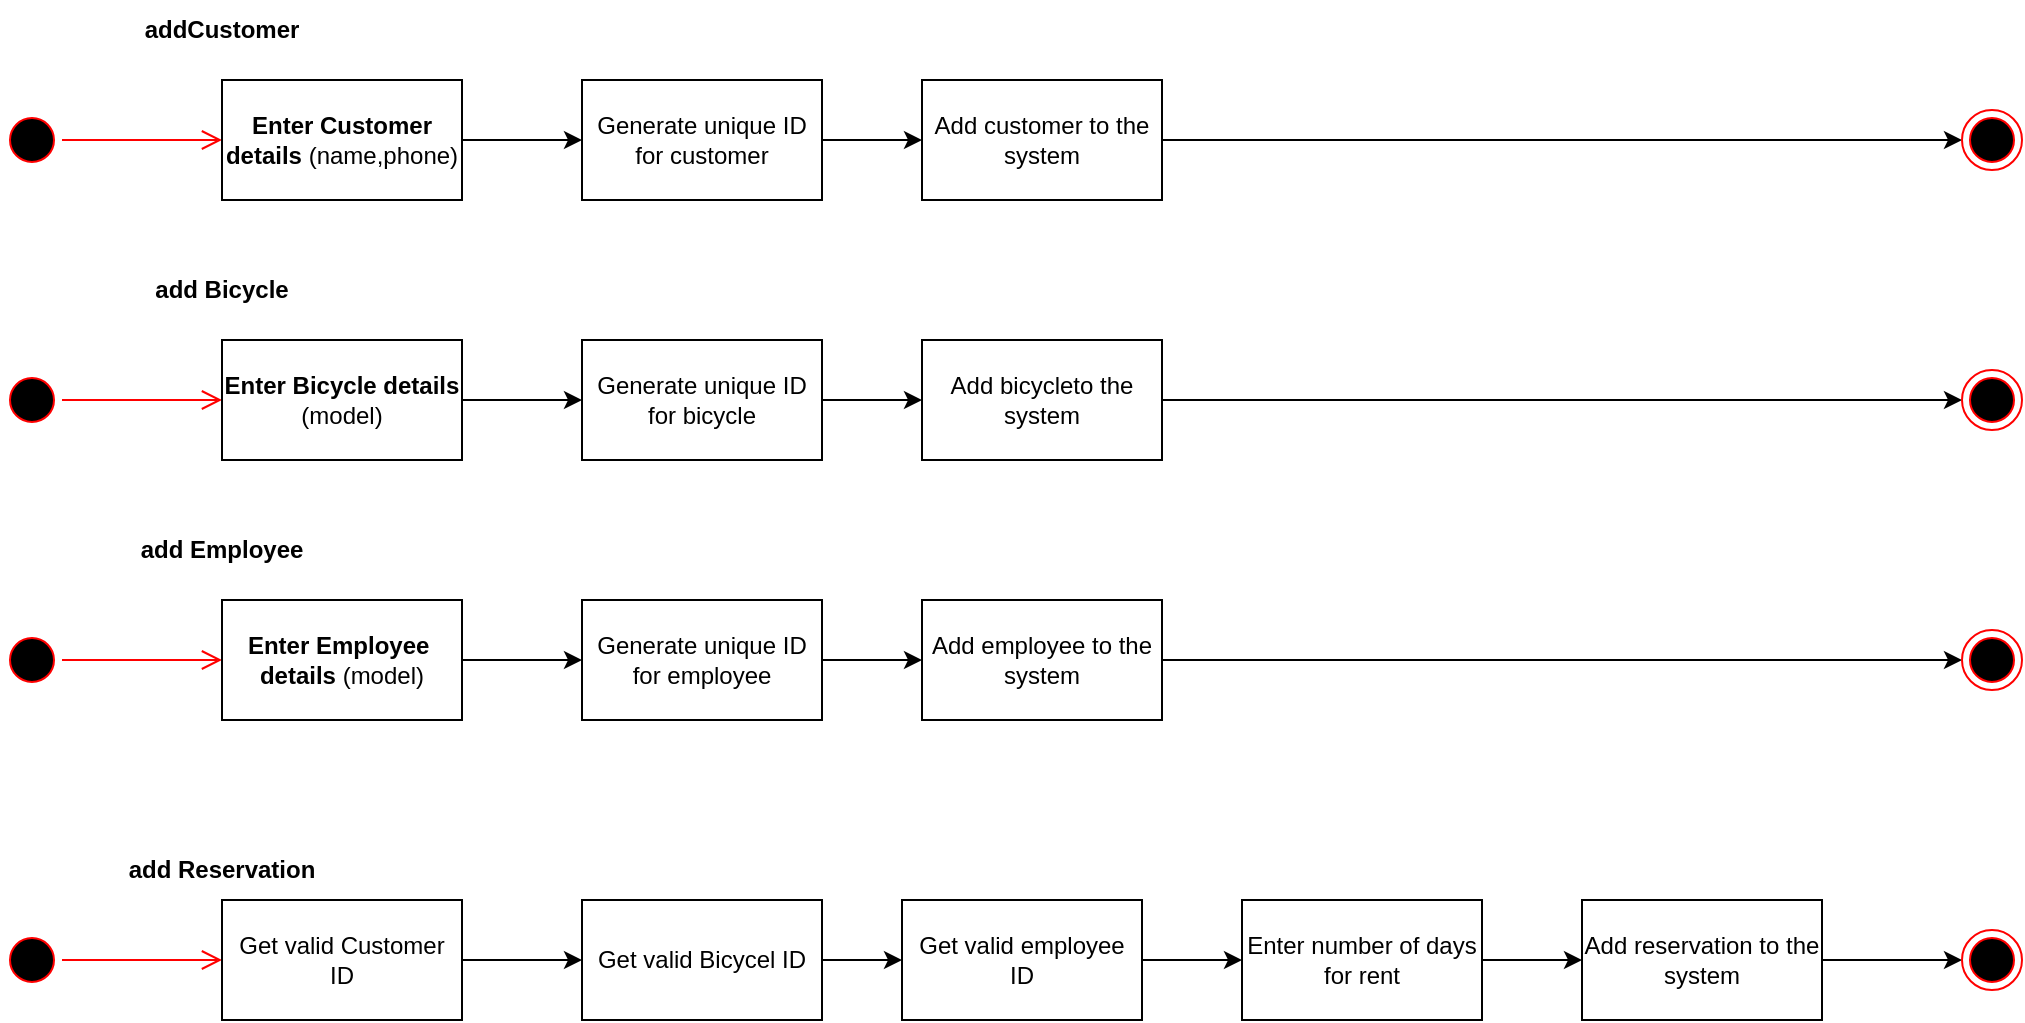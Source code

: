 <mxfile version="19.0.1" type="device"><diagram id="VBOvPreqB3v_wNV9pNlR" name="Seite-1"><mxGraphModel dx="1504" dy="754" grid="1" gridSize="10" guides="1" tooltips="1" connect="1" arrows="1" fold="1" page="1" pageScale="1" pageWidth="827" pageHeight="1169" math="0" shadow="0"><root><mxCell id="0"/><mxCell id="1" parent="0"/><mxCell id="qdNcTy37S5jbG6tYvnJb-1" value="&lt;b&gt;addCustomer&lt;/b&gt;" style="text;html=1;strokeColor=none;fillColor=none;align=center;verticalAlign=middle;whiteSpace=wrap;rounded=0;" vertex="1" parent="1"><mxGeometry x="60" y="70" width="140" height="30" as="geometry"/></mxCell><mxCell id="qdNcTy37S5jbG6tYvnJb-2" value="" style="ellipse;html=1;shape=startState;fillColor=#000000;strokeColor=#ff0000;" vertex="1" parent="1"><mxGeometry x="20" y="125" width="30" height="30" as="geometry"/></mxCell><mxCell id="qdNcTy37S5jbG6tYvnJb-3" value="" style="edgeStyle=orthogonalEdgeStyle;html=1;verticalAlign=bottom;endArrow=open;endSize=8;strokeColor=#ff0000;rounded=0;entryX=0;entryY=0.5;entryDx=0;entryDy=0;" edge="1" parent="1" source="qdNcTy37S5jbG6tYvnJb-2" target="qdNcTy37S5jbG6tYvnJb-5"><mxGeometry relative="1" as="geometry"><mxPoint x="35" y="190" as="targetPoint"/></mxGeometry></mxCell><mxCell id="qdNcTy37S5jbG6tYvnJb-4" style="edgeStyle=orthogonalEdgeStyle;rounded=0;orthogonalLoop=1;jettySize=auto;html=1;exitX=1;exitY=0.5;exitDx=0;exitDy=0;entryX=0;entryY=0.5;entryDx=0;entryDy=0;" edge="1" parent="1" source="qdNcTy37S5jbG6tYvnJb-5" target="qdNcTy37S5jbG6tYvnJb-7"><mxGeometry relative="1" as="geometry"/></mxCell><mxCell id="qdNcTy37S5jbG6tYvnJb-5" value="&lt;strong&gt;Enter Customer details&lt;/strong&gt; (name,phone)" style="rounded=0;whiteSpace=wrap;html=1;" vertex="1" parent="1"><mxGeometry x="130" y="110" width="120" height="60" as="geometry"/></mxCell><mxCell id="qdNcTy37S5jbG6tYvnJb-6" style="edgeStyle=orthogonalEdgeStyle;rounded=0;orthogonalLoop=1;jettySize=auto;html=1;exitX=1;exitY=0.5;exitDx=0;exitDy=0;entryX=0;entryY=0.5;entryDx=0;entryDy=0;" edge="1" parent="1" source="qdNcTy37S5jbG6tYvnJb-7" target="qdNcTy37S5jbG6tYvnJb-11"><mxGeometry relative="1" as="geometry"><mxPoint x="470" y="140" as="targetPoint"/></mxGeometry></mxCell><mxCell id="qdNcTy37S5jbG6tYvnJb-7" value="Generate unique ID for customer" style="rounded=0;whiteSpace=wrap;html=1;" vertex="1" parent="1"><mxGeometry x="310" y="110" width="120" height="60" as="geometry"/></mxCell><mxCell id="qdNcTy37S5jbG6tYvnJb-10" style="edgeStyle=orthogonalEdgeStyle;rounded=0;orthogonalLoop=1;jettySize=auto;html=1;exitX=1;exitY=0.5;exitDx=0;exitDy=0;entryX=0;entryY=0.5;entryDx=0;entryDy=0;" edge="1" parent="1" source="qdNcTy37S5jbG6tYvnJb-11" target="qdNcTy37S5jbG6tYvnJb-12"><mxGeometry relative="1" as="geometry"><mxPoint x="810" y="140" as="targetPoint"/></mxGeometry></mxCell><mxCell id="qdNcTy37S5jbG6tYvnJb-11" value="Add customer to the system" style="rounded=0;whiteSpace=wrap;html=1;" vertex="1" parent="1"><mxGeometry x="480" y="110" width="120" height="60" as="geometry"/></mxCell><mxCell id="qdNcTy37S5jbG6tYvnJb-12" value="" style="ellipse;html=1;shape=endState;fillColor=#000000;strokeColor=#ff0000;" vertex="1" parent="1"><mxGeometry x="1000" y="125" width="30" height="30" as="geometry"/></mxCell><mxCell id="qdNcTy37S5jbG6tYvnJb-13" value="&lt;b&gt;add Bicycle&lt;/b&gt;" style="text;html=1;strokeColor=none;fillColor=none;align=center;verticalAlign=middle;whiteSpace=wrap;rounded=0;" vertex="1" parent="1"><mxGeometry x="60" y="200" width="140" height="30" as="geometry"/></mxCell><mxCell id="qdNcTy37S5jbG6tYvnJb-14" value="" style="ellipse;html=1;shape=startState;fillColor=#000000;strokeColor=#ff0000;" vertex="1" parent="1"><mxGeometry x="20" y="255" width="30" height="30" as="geometry"/></mxCell><mxCell id="qdNcTy37S5jbG6tYvnJb-15" value="" style="edgeStyle=orthogonalEdgeStyle;html=1;verticalAlign=bottom;endArrow=open;endSize=8;strokeColor=#ff0000;rounded=0;entryX=0;entryY=0.5;entryDx=0;entryDy=0;" edge="1" parent="1" source="qdNcTy37S5jbG6tYvnJb-14" target="qdNcTy37S5jbG6tYvnJb-17"><mxGeometry relative="1" as="geometry"><mxPoint x="35" y="320" as="targetPoint"/></mxGeometry></mxCell><mxCell id="qdNcTy37S5jbG6tYvnJb-16" style="edgeStyle=orthogonalEdgeStyle;rounded=0;orthogonalLoop=1;jettySize=auto;html=1;exitX=1;exitY=0.5;exitDx=0;exitDy=0;entryX=0;entryY=0.5;entryDx=0;entryDy=0;" edge="1" parent="1" source="qdNcTy37S5jbG6tYvnJb-17" target="qdNcTy37S5jbG6tYvnJb-19"><mxGeometry relative="1" as="geometry"/></mxCell><mxCell id="qdNcTy37S5jbG6tYvnJb-17" value="&lt;strong&gt;Enter Bicycle details&lt;/strong&gt; (model)" style="rounded=0;whiteSpace=wrap;html=1;" vertex="1" parent="1"><mxGeometry x="130" y="240" width="120" height="60" as="geometry"/></mxCell><mxCell id="qdNcTy37S5jbG6tYvnJb-18" style="edgeStyle=orthogonalEdgeStyle;rounded=0;orthogonalLoop=1;jettySize=auto;html=1;exitX=1;exitY=0.5;exitDx=0;exitDy=0;entryX=0;entryY=0.5;entryDx=0;entryDy=0;" edge="1" parent="1" source="qdNcTy37S5jbG6tYvnJb-19" target="qdNcTy37S5jbG6tYvnJb-21"><mxGeometry relative="1" as="geometry"><mxPoint x="470" y="270" as="targetPoint"/></mxGeometry></mxCell><mxCell id="qdNcTy37S5jbG6tYvnJb-19" value="Generate unique ID for bicycle" style="rounded=0;whiteSpace=wrap;html=1;" vertex="1" parent="1"><mxGeometry x="310" y="240" width="120" height="60" as="geometry"/></mxCell><mxCell id="qdNcTy37S5jbG6tYvnJb-20" style="edgeStyle=orthogonalEdgeStyle;rounded=0;orthogonalLoop=1;jettySize=auto;html=1;exitX=1;exitY=0.5;exitDx=0;exitDy=0;entryX=0;entryY=0.5;entryDx=0;entryDy=0;" edge="1" parent="1" source="qdNcTy37S5jbG6tYvnJb-21" target="qdNcTy37S5jbG6tYvnJb-22"><mxGeometry relative="1" as="geometry"><mxPoint x="810" y="270" as="targetPoint"/></mxGeometry></mxCell><mxCell id="qdNcTy37S5jbG6tYvnJb-21" value="Add bicycleto the system" style="rounded=0;whiteSpace=wrap;html=1;" vertex="1" parent="1"><mxGeometry x="480" y="240" width="120" height="60" as="geometry"/></mxCell><mxCell id="qdNcTy37S5jbG6tYvnJb-22" value="" style="ellipse;html=1;shape=endState;fillColor=#000000;strokeColor=#ff0000;" vertex="1" parent="1"><mxGeometry x="1000" y="255" width="30" height="30" as="geometry"/></mxCell><mxCell id="qdNcTy37S5jbG6tYvnJb-23" value="&lt;b&gt;add Employee&lt;/b&gt;" style="text;html=1;strokeColor=none;fillColor=none;align=center;verticalAlign=middle;whiteSpace=wrap;rounded=0;" vertex="1" parent="1"><mxGeometry x="60" y="330" width="140" height="30" as="geometry"/></mxCell><mxCell id="qdNcTy37S5jbG6tYvnJb-24" value="" style="ellipse;html=1;shape=startState;fillColor=#000000;strokeColor=#ff0000;" vertex="1" parent="1"><mxGeometry x="20" y="385" width="30" height="30" as="geometry"/></mxCell><mxCell id="qdNcTy37S5jbG6tYvnJb-25" value="" style="edgeStyle=orthogonalEdgeStyle;html=1;verticalAlign=bottom;endArrow=open;endSize=8;strokeColor=#ff0000;rounded=0;entryX=0;entryY=0.5;entryDx=0;entryDy=0;" edge="1" parent="1" source="qdNcTy37S5jbG6tYvnJb-24" target="qdNcTy37S5jbG6tYvnJb-27"><mxGeometry relative="1" as="geometry"><mxPoint x="35" y="450" as="targetPoint"/></mxGeometry></mxCell><mxCell id="qdNcTy37S5jbG6tYvnJb-26" style="edgeStyle=orthogonalEdgeStyle;rounded=0;orthogonalLoop=1;jettySize=auto;html=1;exitX=1;exitY=0.5;exitDx=0;exitDy=0;entryX=0;entryY=0.5;entryDx=0;entryDy=0;" edge="1" parent="1" source="qdNcTy37S5jbG6tYvnJb-27" target="qdNcTy37S5jbG6tYvnJb-29"><mxGeometry relative="1" as="geometry"/></mxCell><mxCell id="qdNcTy37S5jbG6tYvnJb-27" value="&lt;strong&gt;Enter&amp;nbsp;&lt;/strong&gt;&lt;b&gt;Employee&amp;nbsp;&lt;br&gt;&lt;/b&gt;&lt;strong&gt;details&lt;/strong&gt; (model)" style="rounded=0;whiteSpace=wrap;html=1;" vertex="1" parent="1"><mxGeometry x="130" y="370" width="120" height="60" as="geometry"/></mxCell><mxCell id="qdNcTy37S5jbG6tYvnJb-28" style="edgeStyle=orthogonalEdgeStyle;rounded=0;orthogonalLoop=1;jettySize=auto;html=1;exitX=1;exitY=0.5;exitDx=0;exitDy=0;entryX=0;entryY=0.5;entryDx=0;entryDy=0;" edge="1" parent="1" source="qdNcTy37S5jbG6tYvnJb-29" target="qdNcTy37S5jbG6tYvnJb-31"><mxGeometry relative="1" as="geometry"><mxPoint x="470" y="400" as="targetPoint"/></mxGeometry></mxCell><mxCell id="qdNcTy37S5jbG6tYvnJb-29" value="Generate unique ID for employee" style="rounded=0;whiteSpace=wrap;html=1;" vertex="1" parent="1"><mxGeometry x="310" y="370" width="120" height="60" as="geometry"/></mxCell><mxCell id="qdNcTy37S5jbG6tYvnJb-30" style="edgeStyle=orthogonalEdgeStyle;rounded=0;orthogonalLoop=1;jettySize=auto;html=1;exitX=1;exitY=0.5;exitDx=0;exitDy=0;entryX=0;entryY=0.5;entryDx=0;entryDy=0;" edge="1" parent="1" source="qdNcTy37S5jbG6tYvnJb-31" target="qdNcTy37S5jbG6tYvnJb-32"><mxGeometry relative="1" as="geometry"><mxPoint x="810" y="400" as="targetPoint"/></mxGeometry></mxCell><mxCell id="qdNcTy37S5jbG6tYvnJb-31" value="Add employee to the system" style="rounded=0;whiteSpace=wrap;html=1;" vertex="1" parent="1"><mxGeometry x="480" y="370" width="120" height="60" as="geometry"/></mxCell><mxCell id="qdNcTy37S5jbG6tYvnJb-32" value="" style="ellipse;html=1;shape=endState;fillColor=#000000;strokeColor=#ff0000;" vertex="1" parent="1"><mxGeometry x="1000" y="385" width="30" height="30" as="geometry"/></mxCell><mxCell id="qdNcTy37S5jbG6tYvnJb-33" value="" style="ellipse;html=1;shape=startState;fillColor=#000000;strokeColor=#ff0000;" vertex="1" parent="1"><mxGeometry x="20" y="535" width="30" height="30" as="geometry"/></mxCell><mxCell id="qdNcTy37S5jbG6tYvnJb-34" value="" style="edgeStyle=orthogonalEdgeStyle;html=1;verticalAlign=bottom;endArrow=open;endSize=8;strokeColor=#ff0000;rounded=0;entryX=0;entryY=0.5;entryDx=0;entryDy=0;" edge="1" parent="1" source="qdNcTy37S5jbG6tYvnJb-33" target="qdNcTy37S5jbG6tYvnJb-36"><mxGeometry relative="1" as="geometry"><mxPoint x="35" y="600" as="targetPoint"/></mxGeometry></mxCell><mxCell id="qdNcTy37S5jbG6tYvnJb-35" style="edgeStyle=orthogonalEdgeStyle;rounded=0;orthogonalLoop=1;jettySize=auto;html=1;exitX=1;exitY=0.5;exitDx=0;exitDy=0;entryX=0;entryY=0.5;entryDx=0;entryDy=0;" edge="1" parent="1" source="qdNcTy37S5jbG6tYvnJb-36" target="qdNcTy37S5jbG6tYvnJb-38"><mxGeometry relative="1" as="geometry"/></mxCell><mxCell id="qdNcTy37S5jbG6tYvnJb-36" value="Get valid Customer ID" style="rounded=0;whiteSpace=wrap;html=1;" vertex="1" parent="1"><mxGeometry x="130" y="520" width="120" height="60" as="geometry"/></mxCell><mxCell id="qdNcTy37S5jbG6tYvnJb-37" style="edgeStyle=orthogonalEdgeStyle;rounded=0;orthogonalLoop=1;jettySize=auto;html=1;exitX=1;exitY=0.5;exitDx=0;exitDy=0;entryX=0;entryY=0.5;entryDx=0;entryDy=0;" edge="1" parent="1" source="qdNcTy37S5jbG6tYvnJb-38" target="qdNcTy37S5jbG6tYvnJb-40"><mxGeometry relative="1" as="geometry"/></mxCell><mxCell id="qdNcTy37S5jbG6tYvnJb-38" value="Get valid Bicycel ID" style="rounded=0;whiteSpace=wrap;html=1;" vertex="1" parent="1"><mxGeometry x="310" y="520" width="120" height="60" as="geometry"/></mxCell><mxCell id="qdNcTy37S5jbG6tYvnJb-39" style="edgeStyle=orthogonalEdgeStyle;rounded=0;orthogonalLoop=1;jettySize=auto;html=1;exitX=1;exitY=0.5;exitDx=0;exitDy=0;entryX=0;entryY=0.5;entryDx=0;entryDy=0;" edge="1" parent="1" source="qdNcTy37S5jbG6tYvnJb-40" target="qdNcTy37S5jbG6tYvnJb-42"><mxGeometry relative="1" as="geometry"/></mxCell><mxCell id="qdNcTy37S5jbG6tYvnJb-40" value="Get valid employee ID" style="rounded=0;whiteSpace=wrap;html=1;" vertex="1" parent="1"><mxGeometry x="470" y="520" width="120" height="60" as="geometry"/></mxCell><mxCell id="qdNcTy37S5jbG6tYvnJb-41" style="edgeStyle=orthogonalEdgeStyle;rounded=0;orthogonalLoop=1;jettySize=auto;html=1;exitX=1;exitY=0.5;exitDx=0;exitDy=0;entryX=0;entryY=0.5;entryDx=0;entryDy=0;" edge="1" parent="1" source="qdNcTy37S5jbG6tYvnJb-42" target="qdNcTy37S5jbG6tYvnJb-44"><mxGeometry relative="1" as="geometry"/></mxCell><mxCell id="qdNcTy37S5jbG6tYvnJb-42" value="Enter number of days for rent" style="rounded=0;whiteSpace=wrap;html=1;" vertex="1" parent="1"><mxGeometry x="640" y="520" width="120" height="60" as="geometry"/></mxCell><mxCell id="qdNcTy37S5jbG6tYvnJb-43" style="edgeStyle=orthogonalEdgeStyle;rounded=0;orthogonalLoop=1;jettySize=auto;html=1;exitX=1;exitY=0.5;exitDx=0;exitDy=0;entryX=0;entryY=0.5;entryDx=0;entryDy=0;" edge="1" parent="1" source="qdNcTy37S5jbG6tYvnJb-44" target="qdNcTy37S5jbG6tYvnJb-45"><mxGeometry relative="1" as="geometry"/></mxCell><mxCell id="qdNcTy37S5jbG6tYvnJb-44" value="Add reservation to the system" style="rounded=0;whiteSpace=wrap;html=1;" vertex="1" parent="1"><mxGeometry x="810" y="520" width="120" height="60" as="geometry"/></mxCell><mxCell id="qdNcTy37S5jbG6tYvnJb-45" value="" style="ellipse;html=1;shape=endState;fillColor=#000000;strokeColor=#ff0000;" vertex="1" parent="1"><mxGeometry x="1000" y="535" width="30" height="30" as="geometry"/></mxCell><mxCell id="qdNcTy37S5jbG6tYvnJb-47" value="&lt;b&gt;add Reservation&lt;/b&gt;" style="text;html=1;strokeColor=none;fillColor=none;align=center;verticalAlign=middle;whiteSpace=wrap;rounded=0;" vertex="1" parent="1"><mxGeometry x="60" y="490" width="140" height="30" as="geometry"/></mxCell></root></mxGraphModel></diagram></mxfile>